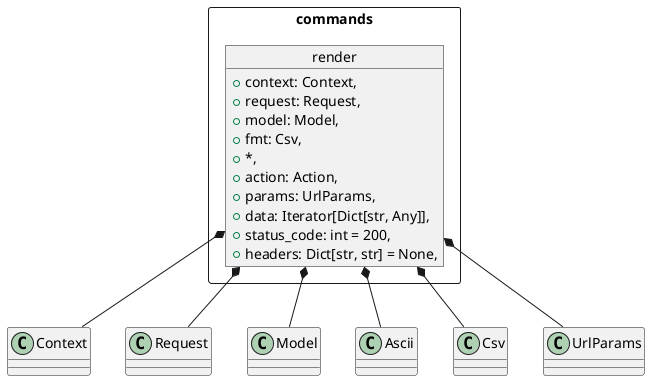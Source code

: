@startuml
package commands <<Rectangle>> {

    object render {
        +context: Context,
        +request: Request,
        +model: Model,
        +fmt: Csv,
        +*,
        +action: Action,
        +params: UrlParams,
        +data: Iterator[Dict[str, Any]],
        +status_code: int = 200,
        +headers: Dict[str, str] = None,
    }
}

render *-- Context
render *-- Request
render *-- Model
render *-- Ascii
render *-- Csv
render *-- UrlParams

@enduml
